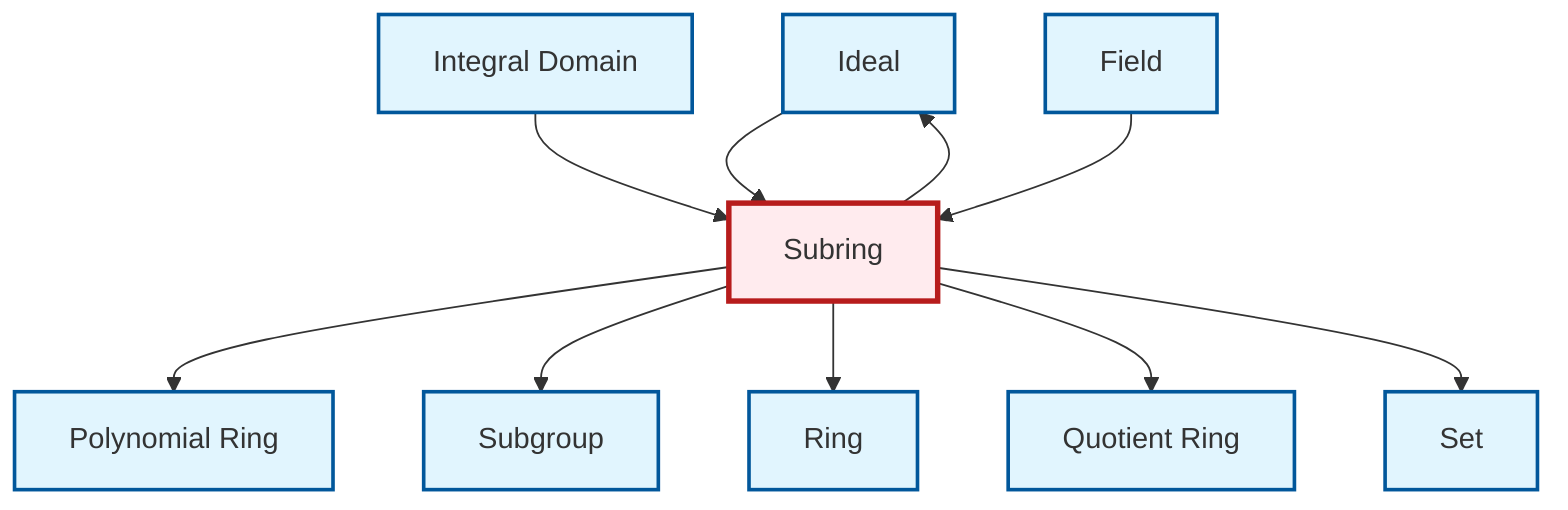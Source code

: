 graph TD
    classDef definition fill:#e1f5fe,stroke:#01579b,stroke-width:2px
    classDef theorem fill:#f3e5f5,stroke:#4a148c,stroke-width:2px
    classDef axiom fill:#fff3e0,stroke:#e65100,stroke-width:2px
    classDef example fill:#e8f5e9,stroke:#1b5e20,stroke-width:2px
    classDef current fill:#ffebee,stroke:#b71c1c,stroke-width:3px
    def-ideal["Ideal"]:::definition
    def-quotient-ring["Quotient Ring"]:::definition
    def-field["Field"]:::definition
    def-subring["Subring"]:::definition
    def-subgroup["Subgroup"]:::definition
    def-integral-domain["Integral Domain"]:::definition
    def-polynomial-ring["Polynomial Ring"]:::definition
    def-set["Set"]:::definition
    def-ring["Ring"]:::definition
    def-subring --> def-polynomial-ring
    def-subring --> def-ideal
    def-subring --> def-subgroup
    def-subring --> def-ring
    def-subring --> def-quotient-ring
    def-integral-domain --> def-subring
    def-ideal --> def-subring
    def-subring --> def-set
    def-field --> def-subring
    class def-subring current